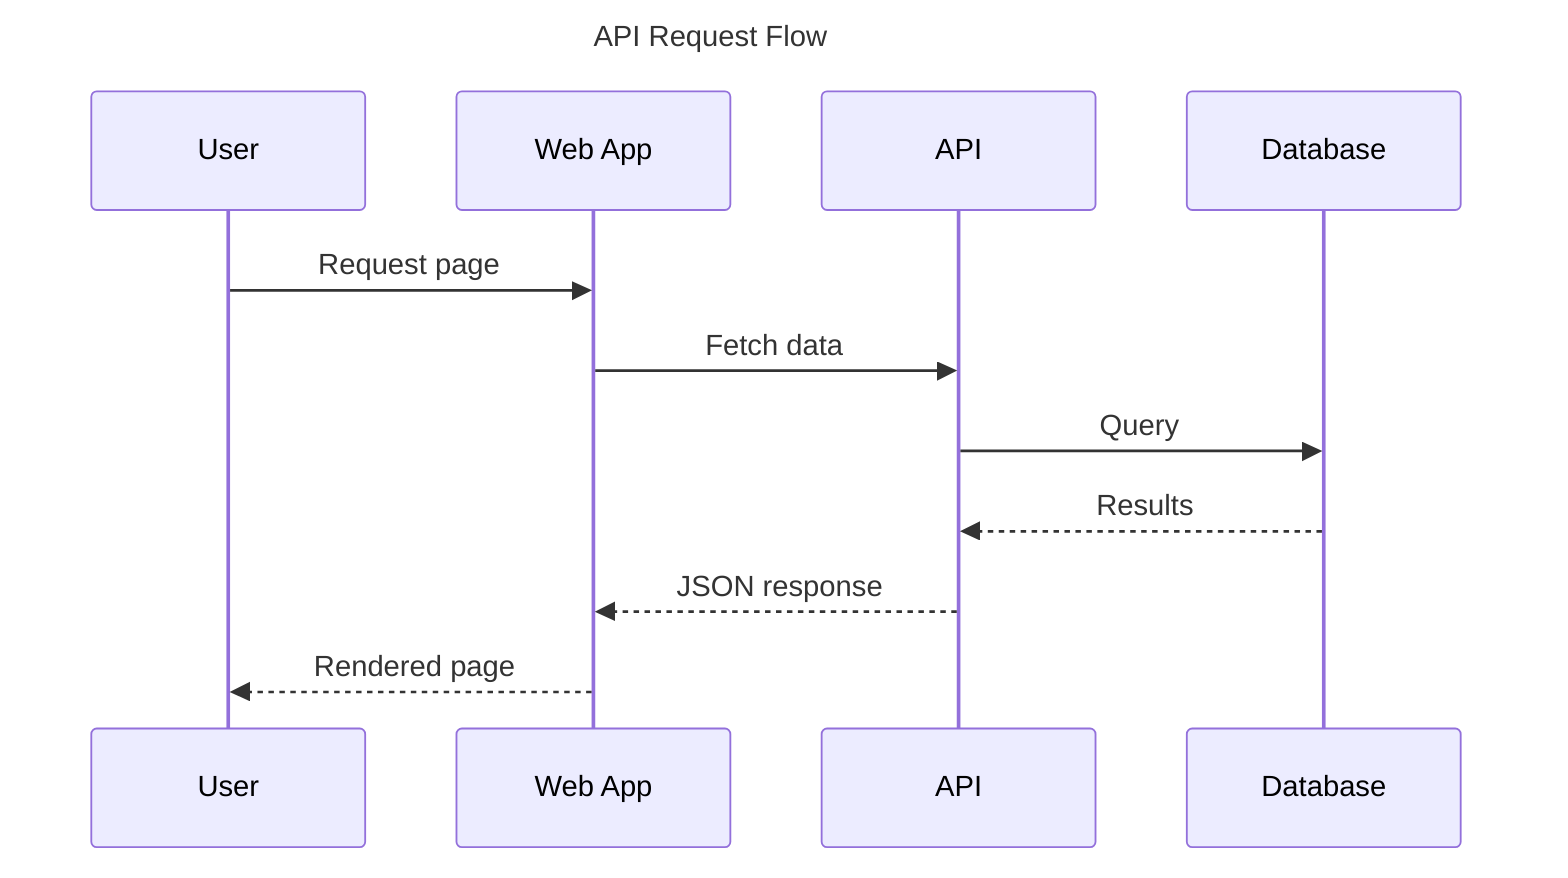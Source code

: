 ---
title: API Request Flow
---
sequenceDiagram
    participant U as User
    participant W as Web App
    participant A as API
    participant D as Database
    
    U->>W: Request page
    W->>A: Fetch data
    A->>D: Query
    D-->>A: Results
    A-->>W: JSON response
    W-->>U: Rendered page